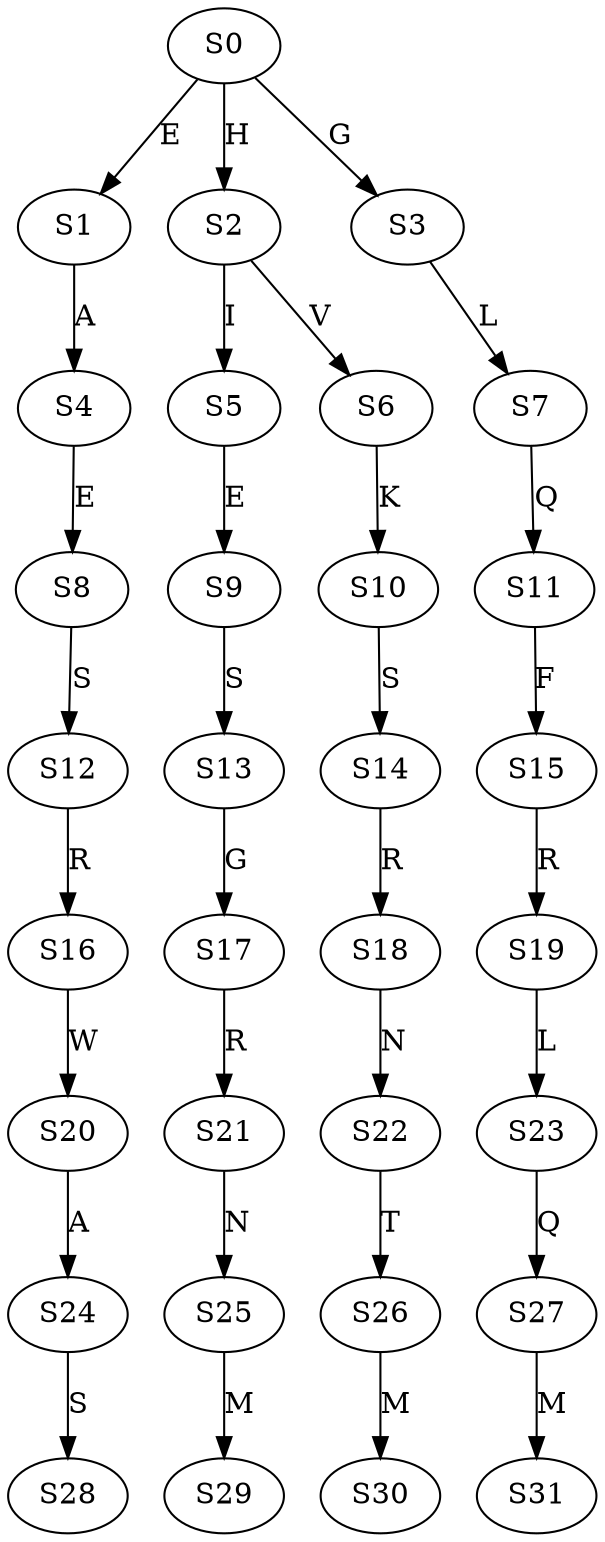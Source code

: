 strict digraph  {
	S0 -> S1 [ label = E ];
	S0 -> S2 [ label = H ];
	S0 -> S3 [ label = G ];
	S1 -> S4 [ label = A ];
	S2 -> S5 [ label = I ];
	S2 -> S6 [ label = V ];
	S3 -> S7 [ label = L ];
	S4 -> S8 [ label = E ];
	S5 -> S9 [ label = E ];
	S6 -> S10 [ label = K ];
	S7 -> S11 [ label = Q ];
	S8 -> S12 [ label = S ];
	S9 -> S13 [ label = S ];
	S10 -> S14 [ label = S ];
	S11 -> S15 [ label = F ];
	S12 -> S16 [ label = R ];
	S13 -> S17 [ label = G ];
	S14 -> S18 [ label = R ];
	S15 -> S19 [ label = R ];
	S16 -> S20 [ label = W ];
	S17 -> S21 [ label = R ];
	S18 -> S22 [ label = N ];
	S19 -> S23 [ label = L ];
	S20 -> S24 [ label = A ];
	S21 -> S25 [ label = N ];
	S22 -> S26 [ label = T ];
	S23 -> S27 [ label = Q ];
	S24 -> S28 [ label = S ];
	S25 -> S29 [ label = M ];
	S26 -> S30 [ label = M ];
	S27 -> S31 [ label = M ];
}
